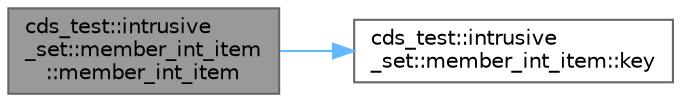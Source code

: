 digraph "cds_test::intrusive_set::member_int_item::member_int_item"
{
 // LATEX_PDF_SIZE
  bgcolor="transparent";
  edge [fontname=Helvetica,fontsize=10,labelfontname=Helvetica,labelfontsize=10];
  node [fontname=Helvetica,fontsize=10,shape=box,height=0.2,width=0.4];
  rankdir="LR";
  Node1 [id="Node000001",label="cds_test::intrusive\l_set::member_int_item\l::member_int_item",height=0.2,width=0.4,color="gray40", fillcolor="grey60", style="filled", fontcolor="black",tooltip=" "];
  Node1 -> Node2 [id="edge1_Node000001_Node000002",color="steelblue1",style="solid",tooltip=" "];
  Node2 [id="Node000002",label="cds_test::intrusive\l_set::member_int_item::key",height=0.2,width=0.4,color="grey40", fillcolor="white", style="filled",URL="$structcds__test_1_1intrusive__set_1_1member__int__item.html#a3eeb2632f6666f6d8c5b41465037300e",tooltip=" "];
}
